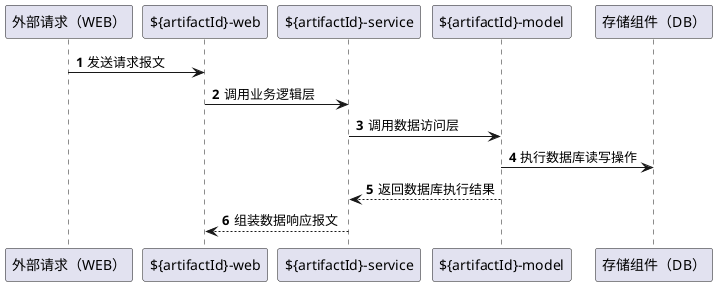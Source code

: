 @startuml

autonumber

"外部请求（WEB）" -> "${artifactId}-web": 发送请求报文
"${artifactId}-web" -> "${artifactId}-service": 调用业务逻辑层
"${artifactId}-service" -> "${artifactId}-model": 调用数据访问层
"${artifactId}-model" -> "存储组件（DB）": 执行数据库读写操作
"${artifactId}-model" --> "${artifactId}-service": 返回数据库执行结果
"${artifactId}-service" --> "${artifactId}-web": 组装数据响应报文

@enduml
